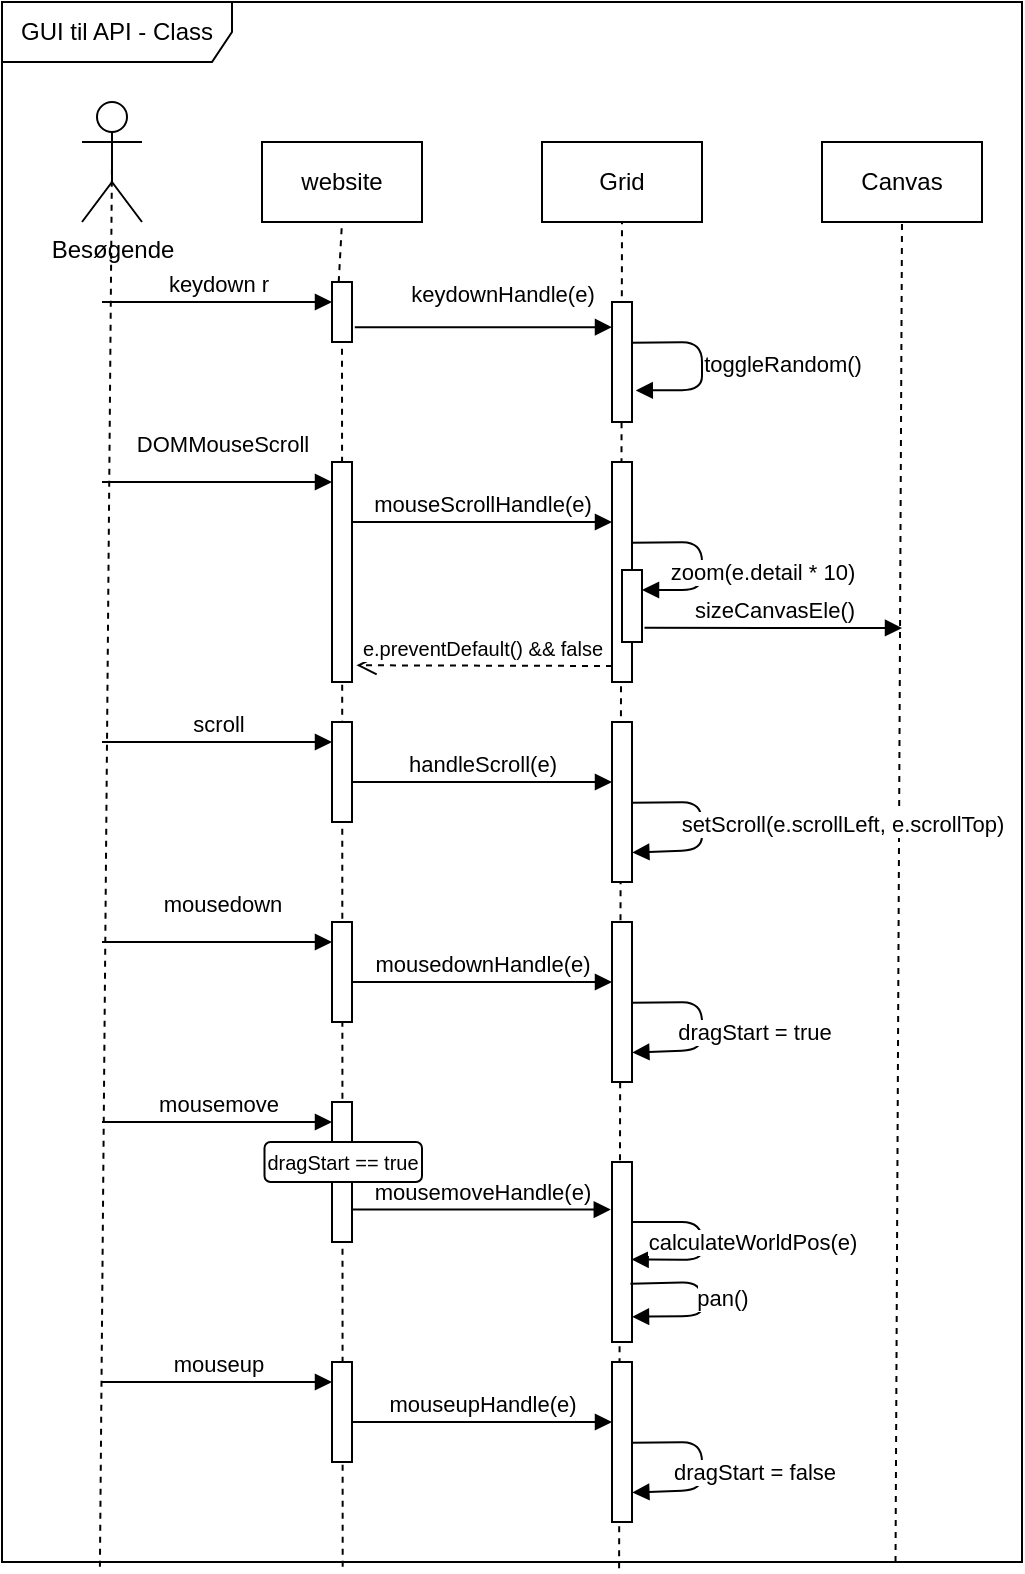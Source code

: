 <mxfile version="13.9.9" type="device"><diagram id="13dLnbAzCg1QGiT2ynH1" name="Page-1"><mxGraphModel dx="1257" dy="987" grid="1" gridSize="10" guides="1" tooltips="1" connect="1" arrows="1" fold="1" page="1" pageScale="1" pageWidth="850" pageHeight="1100" math="0" shadow="0"><root><mxCell id="0"/><mxCell id="1" parent="0"/><mxCell id="KD5qKNy-8BNx8U-IfC8t-2" value="GUI til API - Class" style="shape=umlFrame;whiteSpace=wrap;html=1;width=115;height=30;" parent="1" vertex="1"><mxGeometry x="1030" y="158" width="510" height="780" as="geometry"/></mxCell><mxCell id="UZEda_1wnErTo36q4eWs-2" value="Besøgende" style="shape=umlActor;verticalLabelPosition=bottom;verticalAlign=top;html=1;outlineConnect=0;" parent="1" vertex="1"><mxGeometry x="1070" y="208" width="30" height="60" as="geometry"/></mxCell><mxCell id="UZEda_1wnErTo36q4eWs-4" value="website" style="rounded=0;whiteSpace=wrap;html=1;" parent="1" vertex="1"><mxGeometry x="1160" y="228" width="80" height="40" as="geometry"/></mxCell><mxCell id="UZEda_1wnErTo36q4eWs-9" value="Grid" style="rounded=0;whiteSpace=wrap;html=1;" parent="1" vertex="1"><mxGeometry x="1300" y="228" width="80" height="40" as="geometry"/></mxCell><mxCell id="UZEda_1wnErTo36q4eWs-12" value="Canvas" style="rounded=0;whiteSpace=wrap;html=1;" parent="1" vertex="1"><mxGeometry x="1440" y="228" width="80" height="40" as="geometry"/></mxCell><mxCell id="UZEda_1wnErTo36q4eWs-17" value="" style="endArrow=none;dashed=1;html=1;entryX=0.5;entryY=0.5;entryDx=0;entryDy=0;entryPerimeter=0;exitX=0.096;exitY=1.003;exitDx=0;exitDy=0;exitPerimeter=0;" parent="1" source="KD5qKNy-8BNx8U-IfC8t-2" target="UZEda_1wnErTo36q4eWs-2" edge="1"><mxGeometry width="50" height="50" relative="1" as="geometry"><mxPoint x="1085" y="618" as="sourcePoint"/><mxPoint x="1810" y="478" as="targetPoint"/></mxGeometry></mxCell><mxCell id="UZEda_1wnErTo36q4eWs-18" value="" style="endArrow=none;dashed=1;html=1;entryX=0.5;entryY=1;entryDx=0;entryDy=0;exitX=0.171;exitY=1.001;exitDx=0;exitDy=0;exitPerimeter=0;" parent="1" source="UZEda_1wnErTo36q4eWs-26" target="UZEda_1wnErTo36q4eWs-4" edge="1"><mxGeometry width="50" height="50" relative="1" as="geometry"><mxPoint x="1200" y="618" as="sourcePoint"/><mxPoint x="1095" y="258" as="targetPoint"/></mxGeometry></mxCell><mxCell id="UZEda_1wnErTo36q4eWs-19" value="" style="endArrow=none;dashed=1;html=1;entryX=0.5;entryY=1;entryDx=0;entryDy=0;exitX=0.605;exitY=1.004;exitDx=0;exitDy=0;exitPerimeter=0;" parent="1" source="KD5qKNy-8BNx8U-IfC8t-2" target="UZEda_1wnErTo36q4eWs-9" edge="1"><mxGeometry width="50" height="50" relative="1" as="geometry"><mxPoint x="1339" y="901" as="sourcePoint"/><mxPoint x="1210" y="278" as="targetPoint"/></mxGeometry></mxCell><mxCell id="UZEda_1wnErTo36q4eWs-21" value="" style="endArrow=none;dashed=1;html=1;entryX=0.5;entryY=1;entryDx=0;entryDy=0;exitX=0.876;exitY=1;exitDx=0;exitDy=0;exitPerimeter=0;" parent="1" source="KD5qKNy-8BNx8U-IfC8t-2" target="UZEda_1wnErTo36q4eWs-12" edge="1"><mxGeometry width="50" height="50" relative="1" as="geometry"><mxPoint x="1479.52" y="558.45" as="sourcePoint"/><mxPoint x="1230" y="298" as="targetPoint"/></mxGeometry></mxCell><mxCell id="UZEda_1wnErTo36q4eWs-26" value="" style="html=1;points=[];perimeter=orthogonalPerimeter;" parent="1" vertex="1"><mxGeometry x="1195" y="298" width="10" height="30" as="geometry"/></mxCell><mxCell id="UZEda_1wnErTo36q4eWs-27" value="" style="endArrow=none;dashed=1;html=1;entryX=0.5;entryY=1;entryDx=0;entryDy=0;exitX=0.334;exitY=1.003;exitDx=0;exitDy=0;exitPerimeter=0;" parent="1" source="KD5qKNy-8BNx8U-IfC8t-2" target="UZEda_1wnErTo36q4eWs-26" edge="1"><mxGeometry width="50" height="50" relative="1" as="geometry"><mxPoint x="1200.145" y="938.78" as="sourcePoint"/><mxPoint x="1200" y="268" as="targetPoint"/></mxGeometry></mxCell><mxCell id="UZEda_1wnErTo36q4eWs-28" value="keydownHandle(e)" style="html=1;verticalAlign=bottom;endArrow=block;exitX=1.14;exitY=0.753;exitDx=0;exitDy=0;exitPerimeter=0;" parent="1" source="UZEda_1wnErTo36q4eWs-26" edge="1" target="MW15wxaZp6rDVh0sL7Xj-2"><mxGeometry x="0.145" y="8" width="80" relative="1" as="geometry"><mxPoint x="1680" y="338" as="sourcePoint"/><mxPoint x="1773" y="321" as="targetPoint"/><mxPoint as="offset"/></mxGeometry></mxCell><mxCell id="UZEda_1wnErTo36q4eWs-29" value="keydown r" style="html=1;verticalAlign=bottom;endArrow=block;" parent="1" target="UZEda_1wnErTo36q4eWs-26" edge="1"><mxGeometry width="80" relative="1" as="geometry"><mxPoint x="1080" y="308" as="sourcePoint"/><mxPoint x="1200" y="308" as="targetPoint"/><Array as="points"><mxPoint x="1140" y="308"/></Array></mxGeometry></mxCell><mxCell id="UZEda_1wnErTo36q4eWs-39" value="" style="html=1;points=[];perimeter=orthogonalPerimeter;" parent="1" vertex="1"><mxGeometry x="1195" y="388" width="10" height="110" as="geometry"/></mxCell><mxCell id="UZEda_1wnErTo36q4eWs-41" value="DOMMouseScroll" style="html=1;verticalAlign=bottom;endArrow=block;" parent="1" target="UZEda_1wnErTo36q4eWs-39" edge="1"><mxGeometry x="0.043" y="10" width="80" relative="1" as="geometry"><mxPoint x="1080" y="398" as="sourcePoint"/><mxPoint x="1200" y="398" as="targetPoint"/><mxPoint as="offset"/></mxGeometry></mxCell><mxCell id="UZEda_1wnErTo36q4eWs-52" value="" style="html=1;points=[];perimeter=orthogonalPerimeter;" parent="1" vertex="1"><mxGeometry x="1335" y="388" width="10" height="110" as="geometry"/></mxCell><mxCell id="UZEda_1wnErTo36q4eWs-58" value="" style="html=1;points=[];perimeter=orthogonalPerimeter;" parent="1" vertex="1"><mxGeometry x="1340" y="442" width="10" height="36" as="geometry"/></mxCell><mxCell id="UZEda_1wnErTo36q4eWs-60" value="zoom(e.detail * 10)" style="html=1;verticalAlign=bottom;endArrow=block;exitX=0.953;exitY=0.591;exitDx=0;exitDy=0;exitPerimeter=0;" parent="1" target="UZEda_1wnErTo36q4eWs-58" edge="1"><mxGeometry x="0.329" y="-30" width="80" relative="1" as="geometry"><mxPoint x="1344.53" y="428.38" as="sourcePoint"/><mxPoint x="1485" y="403.64" as="targetPoint"/><Array as="points"><mxPoint x="1380" y="428"/><mxPoint x="1380" y="452"/></Array><mxPoint x="30" y="30" as="offset"/></mxGeometry></mxCell><mxCell id="MW15wxaZp6rDVh0sL7Xj-2" value="" style="html=1;points=[];perimeter=orthogonalPerimeter;" vertex="1" parent="1"><mxGeometry x="1335" y="308" width="10" height="60" as="geometry"/></mxCell><mxCell id="MW15wxaZp6rDVh0sL7Xj-5" value="toggleRandom()" style="html=1;verticalAlign=bottom;endArrow=block;exitX=0.953;exitY=0.591;exitDx=0;exitDy=0;exitPerimeter=0;entryX=1.188;entryY=0.737;entryDx=0;entryDy=0;entryPerimeter=0;" edge="1" parent="1" target="MW15wxaZp6rDVh0sL7Xj-2"><mxGeometry x="0.198" y="40" width="80" relative="1" as="geometry"><mxPoint x="1344.53" y="328.38" as="sourcePoint"/><mxPoint x="1350" y="352" as="targetPoint"/><Array as="points"><mxPoint x="1380" y="328"/><mxPoint x="1380" y="352"/></Array><mxPoint as="offset"/></mxGeometry></mxCell><mxCell id="MW15wxaZp6rDVh0sL7Xj-6" value="mouseScrollHandle(e)" style="html=1;verticalAlign=bottom;endArrow=block;exitX=1.02;exitY=0.398;exitDx=0;exitDy=0;exitPerimeter=0;" edge="1" parent="1"><mxGeometry x="-0.002" width="80" relative="1" as="geometry"><mxPoint x="1205.2" y="418.0" as="sourcePoint"/><mxPoint x="1335" y="418.0" as="targetPoint"/><mxPoint as="offset"/></mxGeometry></mxCell><mxCell id="MW15wxaZp6rDVh0sL7Xj-7" value="&lt;font style=&quot;font-size: 10px&quot;&gt;e.preventDefault() &amp;amp;&amp;amp; false&lt;/font&gt;" style="html=1;verticalAlign=bottom;endArrow=open;dashed=1;endSize=8;entryX=1.224;entryY=0.924;entryDx=0;entryDy=0;entryPerimeter=0;" edge="1" parent="1" target="UZEda_1wnErTo36q4eWs-39"><mxGeometry x="0.018" relative="1" as="geometry"><mxPoint x="1335" y="490" as="sourcePoint"/><mxPoint x="1204.86" y="458" as="targetPoint"/><mxPoint as="offset"/></mxGeometry></mxCell><mxCell id="MW15wxaZp6rDVh0sL7Xj-8" value="sizeCanvasEle()" style="html=1;verticalAlign=bottom;endArrow=block;exitX=1.124;exitY=0.803;exitDx=0;exitDy=0;exitPerimeter=0;" edge="1" parent="1" source="UZEda_1wnErTo36q4eWs-58"><mxGeometry width="80" relative="1" as="geometry"><mxPoint x="1215.2" y="428.0" as="sourcePoint"/><mxPoint x="1480" y="471" as="targetPoint"/></mxGeometry></mxCell><mxCell id="MW15wxaZp6rDVh0sL7Xj-9" value="" style="html=1;points=[];perimeter=orthogonalPerimeter;" vertex="1" parent="1"><mxGeometry x="1195" y="518" width="10" height="50" as="geometry"/></mxCell><mxCell id="MW15wxaZp6rDVh0sL7Xj-10" value="scroll" style="html=1;verticalAlign=bottom;endArrow=block;" edge="1" parent="1" target="MW15wxaZp6rDVh0sL7Xj-9"><mxGeometry width="80" relative="1" as="geometry"><mxPoint x="1080" y="528" as="sourcePoint"/><mxPoint x="1200" y="528" as="targetPoint"/></mxGeometry></mxCell><mxCell id="MW15wxaZp6rDVh0sL7Xj-11" value="" style="html=1;points=[];perimeter=orthogonalPerimeter;" vertex="1" parent="1"><mxGeometry x="1335" y="518" width="10" height="80" as="geometry"/></mxCell><mxCell id="MW15wxaZp6rDVh0sL7Xj-13" value="setScroll(e.scrollLeft, e.scrollTop)" style="html=1;verticalAlign=bottom;endArrow=block;exitX=0.953;exitY=0.591;exitDx=0;exitDy=0;exitPerimeter=0;entryX=1.017;entryY=0.816;entryDx=0;entryDy=0;entryPerimeter=0;" edge="1" parent="1" target="MW15wxaZp6rDVh0sL7Xj-11"><mxGeometry x="0.176" y="70" width="80" relative="1" as="geometry"><mxPoint x="1344.53" y="558.38" as="sourcePoint"/><mxPoint x="1350" y="582" as="targetPoint"/><Array as="points"><mxPoint x="1380" y="558"/><mxPoint x="1380" y="582"/></Array><mxPoint as="offset"/></mxGeometry></mxCell><mxCell id="MW15wxaZp6rDVh0sL7Xj-14" value="handleScroll(e)" style="html=1;verticalAlign=bottom;endArrow=block;exitX=1.02;exitY=0.398;exitDx=0;exitDy=0;exitPerimeter=0;" edge="1" parent="1"><mxGeometry width="80" relative="1" as="geometry"><mxPoint x="1205.2" y="548" as="sourcePoint"/><mxPoint x="1335" y="548" as="targetPoint"/></mxGeometry></mxCell><mxCell id="MW15wxaZp6rDVh0sL7Xj-17" value="" style="html=1;points=[];perimeter=orthogonalPerimeter;" vertex="1" parent="1"><mxGeometry x="1195" y="618" width="10" height="50" as="geometry"/></mxCell><mxCell id="MW15wxaZp6rDVh0sL7Xj-18" value="mousedown" style="html=1;verticalAlign=bottom;endArrow=block;" edge="1" parent="1" target="MW15wxaZp6rDVh0sL7Xj-17"><mxGeometry x="0.043" y="10" width="80" relative="1" as="geometry"><mxPoint x="1080" y="628" as="sourcePoint"/><mxPoint x="1200" y="628" as="targetPoint"/><mxPoint as="offset"/></mxGeometry></mxCell><mxCell id="MW15wxaZp6rDVh0sL7Xj-19" value="" style="html=1;points=[];perimeter=orthogonalPerimeter;" vertex="1" parent="1"><mxGeometry x="1335" y="618" width="10" height="80" as="geometry"/></mxCell><mxCell id="MW15wxaZp6rDVh0sL7Xj-20" value="dragStart = true" style="html=1;verticalAlign=bottom;endArrow=block;exitX=0.953;exitY=0.591;exitDx=0;exitDy=0;exitPerimeter=0;entryX=1.017;entryY=0.816;entryDx=0;entryDy=0;entryPerimeter=0;" edge="1" parent="1" target="MW15wxaZp6rDVh0sL7Xj-19"><mxGeometry x="0.329" y="-30" width="80" relative="1" as="geometry"><mxPoint x="1344.53" y="658.38" as="sourcePoint"/><mxPoint x="1350" y="682" as="targetPoint"/><Array as="points"><mxPoint x="1380" y="658"/><mxPoint x="1380" y="682"/></Array><mxPoint x="30" y="30" as="offset"/></mxGeometry></mxCell><mxCell id="MW15wxaZp6rDVh0sL7Xj-21" value="mousedownHandle(e)" style="html=1;verticalAlign=bottom;endArrow=block;exitX=1.02;exitY=0.398;exitDx=0;exitDy=0;exitPerimeter=0;" edge="1" parent="1"><mxGeometry x="-0.002" width="80" relative="1" as="geometry"><mxPoint x="1205.2" y="648.0" as="sourcePoint"/><mxPoint x="1335" y="648.0" as="targetPoint"/><mxPoint as="offset"/></mxGeometry></mxCell><mxCell id="MW15wxaZp6rDVh0sL7Xj-22" value="" style="html=1;points=[];perimeter=orthogonalPerimeter;" vertex="1" parent="1"><mxGeometry x="1195" y="708" width="10" height="70" as="geometry"/></mxCell><mxCell id="MW15wxaZp6rDVh0sL7Xj-23" value="mousemove" style="html=1;verticalAlign=bottom;endArrow=block;" edge="1" parent="1" target="MW15wxaZp6rDVh0sL7Xj-22"><mxGeometry width="80" relative="1" as="geometry"><mxPoint x="1080" y="718" as="sourcePoint"/><mxPoint x="1200" y="718" as="targetPoint"/></mxGeometry></mxCell><mxCell id="MW15wxaZp6rDVh0sL7Xj-24" value="" style="html=1;points=[];perimeter=orthogonalPerimeter;" vertex="1" parent="1"><mxGeometry x="1335" y="738" width="10" height="90" as="geometry"/></mxCell><mxCell id="MW15wxaZp6rDVh0sL7Xj-25" value="calculateWorldPos(e)" style="html=1;verticalAlign=bottom;endArrow=block;entryX=0.984;entryY=0.541;entryDx=0;entryDy=0;entryPerimeter=0;" edge="1" parent="1" target="MW15wxaZp6rDVh0sL7Xj-24" source="MW15wxaZp6rDVh0sL7Xj-24"><mxGeometry x="0.329" y="-30" width="80" relative="1" as="geometry"><mxPoint x="1344.53" y="748.38" as="sourcePoint"/><mxPoint x="1345" y="772" as="targetPoint"/><Array as="points"><mxPoint x="1380" y="768"/><mxPoint x="1380" y="787"/></Array><mxPoint x="30" y="30" as="offset"/></mxGeometry></mxCell><mxCell id="MW15wxaZp6rDVh0sL7Xj-26" value="mousemoveHandle(e)" style="html=1;verticalAlign=bottom;endArrow=block;entryX=-0.06;entryY=0.264;entryDx=0;entryDy=0;entryPerimeter=0;" edge="1" parent="1" source="MW15wxaZp6rDVh0sL7Xj-22" target="MW15wxaZp6rDVh0sL7Xj-24"><mxGeometry width="80" relative="1" as="geometry"><mxPoint x="1205.2" y="738" as="sourcePoint"/><mxPoint x="1335" y="738" as="targetPoint"/></mxGeometry></mxCell><mxCell id="MW15wxaZp6rDVh0sL7Xj-27" value="" style="html=1;points=[];perimeter=orthogonalPerimeter;" vertex="1" parent="1"><mxGeometry x="1195" y="838" width="10" height="50" as="geometry"/></mxCell><mxCell id="MW15wxaZp6rDVh0sL7Xj-28" value="mouseup" style="html=1;verticalAlign=bottom;endArrow=block;" edge="1" parent="1" target="MW15wxaZp6rDVh0sL7Xj-27"><mxGeometry width="80" relative="1" as="geometry"><mxPoint x="1080" y="848" as="sourcePoint"/><mxPoint x="1200" y="848" as="targetPoint"/></mxGeometry></mxCell><mxCell id="MW15wxaZp6rDVh0sL7Xj-29" value="" style="html=1;points=[];perimeter=orthogonalPerimeter;" vertex="1" parent="1"><mxGeometry x="1335" y="838" width="10" height="80" as="geometry"/></mxCell><mxCell id="MW15wxaZp6rDVh0sL7Xj-30" value="dragStart = false" style="html=1;verticalAlign=bottom;endArrow=block;exitX=0.953;exitY=0.591;exitDx=0;exitDy=0;exitPerimeter=0;entryX=1.017;entryY=0.816;entryDx=0;entryDy=0;entryPerimeter=0;" edge="1" parent="1" target="MW15wxaZp6rDVh0sL7Xj-29"><mxGeometry x="0.329" y="-30" width="80" relative="1" as="geometry"><mxPoint x="1344.53" y="878.38" as="sourcePoint"/><mxPoint x="1350" y="902" as="targetPoint"/><Array as="points"><mxPoint x="1380" y="878"/><mxPoint x="1380" y="902"/></Array><mxPoint x="30" y="30" as="offset"/></mxGeometry></mxCell><mxCell id="MW15wxaZp6rDVh0sL7Xj-31" value="mouseupHandle(e)" style="html=1;verticalAlign=bottom;endArrow=block;exitX=1.02;exitY=0.398;exitDx=0;exitDy=0;exitPerimeter=0;" edge="1" parent="1"><mxGeometry width="80" relative="1" as="geometry"><mxPoint x="1205.2" y="868.0" as="sourcePoint"/><mxPoint x="1335" y="868.0" as="targetPoint"/></mxGeometry></mxCell><mxCell id="MW15wxaZp6rDVh0sL7Xj-32" value="pan()" style="html=1;verticalAlign=bottom;endArrow=block;entryX=1;entryY=0.86;entryDx=0;entryDy=0;entryPerimeter=0;exitX=0.92;exitY=0.676;exitDx=0;exitDy=0;exitPerimeter=0;" edge="1" parent="1" source="MW15wxaZp6rDVh0sL7Xj-24" target="MW15wxaZp6rDVh0sL7Xj-24"><mxGeometry x="0.203" y="10" width="80" relative="1" as="geometry"><mxPoint x="1346" y="782" as="sourcePoint"/><mxPoint x="1346" y="810" as="targetPoint"/><Array as="points"><mxPoint x="1380" y="798"/><mxPoint x="1380" y="815"/></Array><mxPoint x="10" y="-10" as="offset"/></mxGeometry></mxCell><mxCell id="MW15wxaZp6rDVh0sL7Xj-35" value="&lt;font style=&quot;font-size: 10px&quot;&gt;dragStart == true&lt;/font&gt;" style="rounded=1;whiteSpace=wrap;html=1;" vertex="1" parent="1"><mxGeometry x="1161.25" y="728" width="78.75" height="20" as="geometry"/></mxCell></root></mxGraphModel></diagram></mxfile>